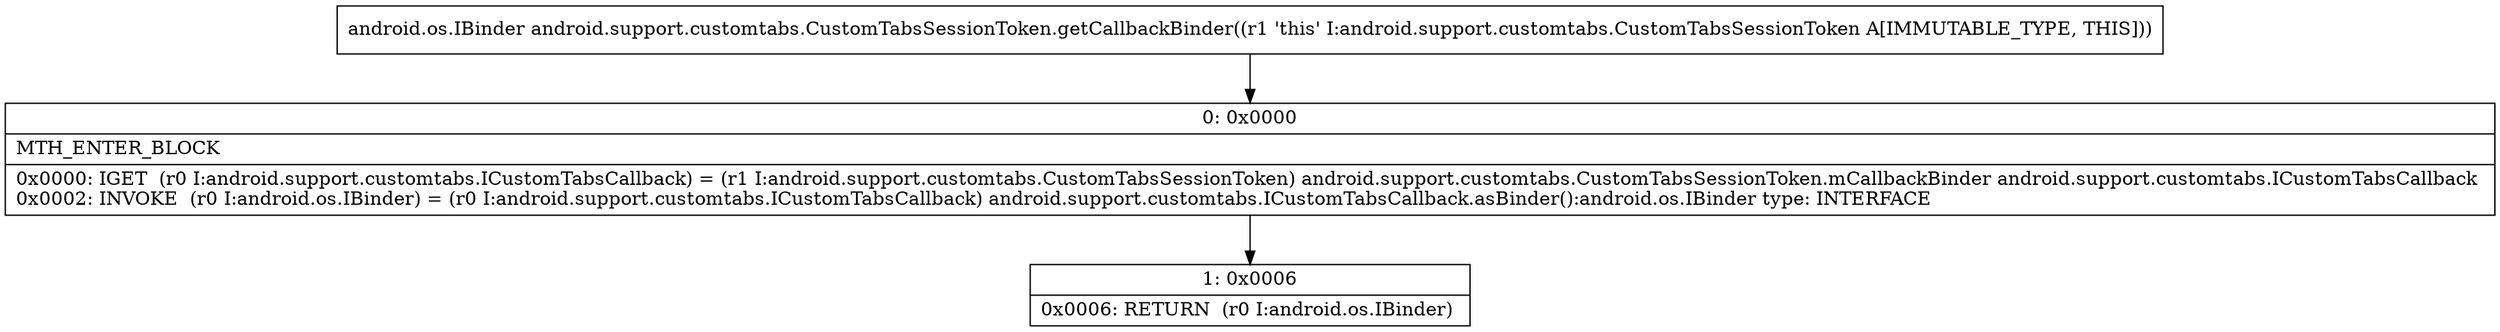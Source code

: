 digraph "CFG forandroid.support.customtabs.CustomTabsSessionToken.getCallbackBinder()Landroid\/os\/IBinder;" {
Node_0 [shape=record,label="{0\:\ 0x0000|MTH_ENTER_BLOCK\l|0x0000: IGET  (r0 I:android.support.customtabs.ICustomTabsCallback) = (r1 I:android.support.customtabs.CustomTabsSessionToken) android.support.customtabs.CustomTabsSessionToken.mCallbackBinder android.support.customtabs.ICustomTabsCallback \l0x0002: INVOKE  (r0 I:android.os.IBinder) = (r0 I:android.support.customtabs.ICustomTabsCallback) android.support.customtabs.ICustomTabsCallback.asBinder():android.os.IBinder type: INTERFACE \l}"];
Node_1 [shape=record,label="{1\:\ 0x0006|0x0006: RETURN  (r0 I:android.os.IBinder) \l}"];
MethodNode[shape=record,label="{android.os.IBinder android.support.customtabs.CustomTabsSessionToken.getCallbackBinder((r1 'this' I:android.support.customtabs.CustomTabsSessionToken A[IMMUTABLE_TYPE, THIS])) }"];
MethodNode -> Node_0;
Node_0 -> Node_1;
}

